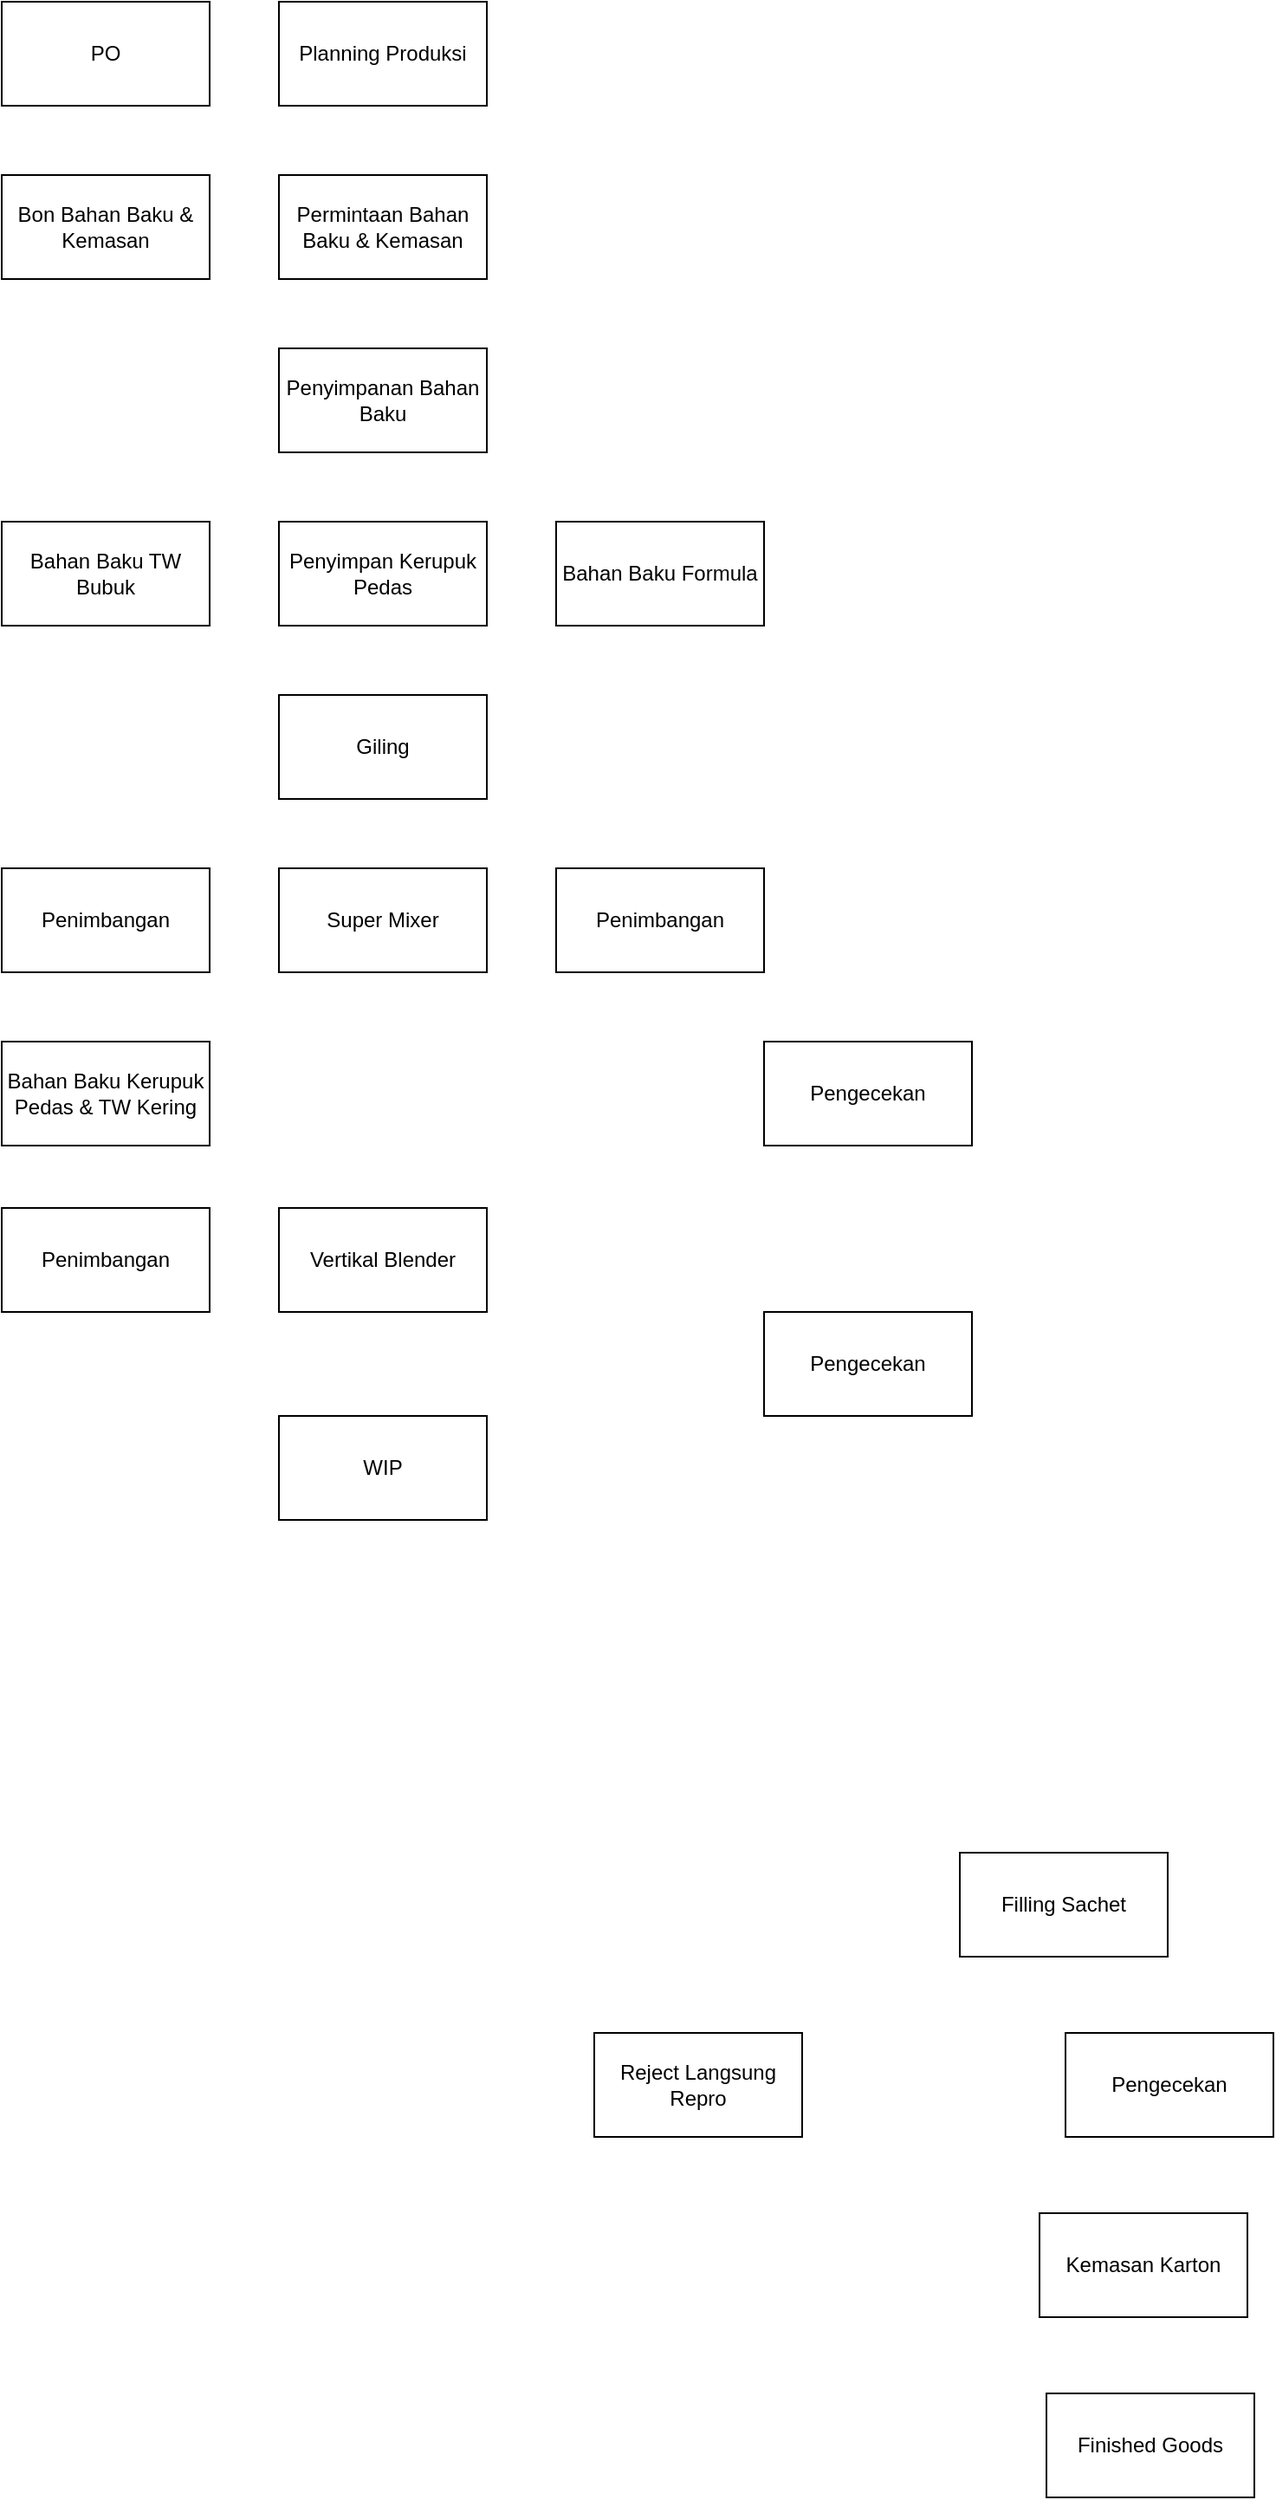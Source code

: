 <mxfile version="26.2.9">
  <diagram name="Page-1" id="bt4QDhNX_TtffqYrr3hO">
    <mxGraphModel dx="1252" dy="851" grid="1" gridSize="10" guides="1" tooltips="1" connect="1" arrows="1" fold="1" page="1" pageScale="1" pageWidth="850" pageHeight="1100" math="0" shadow="0">
      <root>
        <mxCell id="0" />
        <mxCell id="1" parent="0" />
        <mxCell id="IkFLGEWr05f8KtHXAprC-1" value="PO" style="whiteSpace=wrap;strokeWidth=1;" vertex="1" parent="1">
          <mxGeometry x="40" y="40" width="120" height="60" as="geometry" />
        </mxCell>
        <mxCell id="IkFLGEWr05f8KtHXAprC-2" value="Planning Produksi" style="whiteSpace=wrap;strokeWidth=1;" vertex="1" parent="1">
          <mxGeometry x="200" y="40" width="120" height="60" as="geometry" />
        </mxCell>
        <mxCell id="IkFLGEWr05f8KtHXAprC-3" value="Permintaan Bahan Baku &amp; Kemasan" style="whiteSpace=wrap;strokeWidth=1;" vertex="1" parent="1">
          <mxGeometry x="200" y="140" width="120" height="60" as="geometry" />
        </mxCell>
        <mxCell id="IkFLGEWr05f8KtHXAprC-4" value="Bon Bahan Baku &amp; Kemasan" style="whiteSpace=wrap;strokeWidth=1;" vertex="1" parent="1">
          <mxGeometry x="40" y="140" width="120" height="60" as="geometry" />
        </mxCell>
        <mxCell id="IkFLGEWr05f8KtHXAprC-5" value="Penyimpanan Bahan Baku" style="whiteSpace=wrap;strokeWidth=1;" vertex="1" parent="1">
          <mxGeometry x="200" y="240" width="120" height="60" as="geometry" />
        </mxCell>
        <mxCell id="IkFLGEWr05f8KtHXAprC-6" value="Bahan Baku TW Bubuk" style="whiteSpace=wrap;strokeWidth=1;" vertex="1" parent="1">
          <mxGeometry x="40" y="340" width="120" height="60" as="geometry" />
        </mxCell>
        <mxCell id="IkFLGEWr05f8KtHXAprC-7" value="Penyimpan Kerupuk Pedas" style="whiteSpace=wrap;strokeWidth=1;" vertex="1" parent="1">
          <mxGeometry x="200" y="340" width="120" height="60" as="geometry" />
        </mxCell>
        <mxCell id="IkFLGEWr05f8KtHXAprC-8" value="Bahan Baku Formula" style="whiteSpace=wrap;strokeWidth=1;" vertex="1" parent="1">
          <mxGeometry x="360" y="340" width="120" height="60" as="geometry" />
        </mxCell>
        <mxCell id="IkFLGEWr05f8KtHXAprC-9" value="Giling" style="whiteSpace=wrap;strokeWidth=1;" vertex="1" parent="1">
          <mxGeometry x="200" y="440" width="120" height="60" as="geometry" />
        </mxCell>
        <mxCell id="IkFLGEWr05f8KtHXAprC-10" value="Penimbangan" style="whiteSpace=wrap;strokeWidth=1;" vertex="1" parent="1">
          <mxGeometry x="360" y="540" width="120" height="60" as="geometry" />
        </mxCell>
        <mxCell id="IkFLGEWr05f8KtHXAprC-11" value="Super Mixer" style="whiteSpace=wrap;strokeWidth=1;" vertex="1" parent="1">
          <mxGeometry x="200" y="540" width="120" height="60" as="geometry" />
        </mxCell>
        <mxCell id="IkFLGEWr05f8KtHXAprC-12" value="Penimbangan" style="whiteSpace=wrap;strokeWidth=1;" vertex="1" parent="1">
          <mxGeometry x="40" y="540" width="120" height="60" as="geometry" />
        </mxCell>
        <mxCell id="IkFLGEWr05f8KtHXAprC-13" value="Bahan Baku Kerupuk Pedas &amp; TW Kering" style="whiteSpace=wrap;strokeWidth=1;" vertex="1" parent="1">
          <mxGeometry x="40" y="640" width="120" height="60" as="geometry" />
        </mxCell>
        <mxCell id="IkFLGEWr05f8KtHXAprC-14" value="Penimbangan" style="whiteSpace=wrap;strokeWidth=1;" vertex="1" parent="1">
          <mxGeometry x="40" y="736" width="120" height="60" as="geometry" />
        </mxCell>
        <mxCell id="IkFLGEWr05f8KtHXAprC-15" value="Vertikal Blender" style="whiteSpace=wrap;strokeWidth=1;" vertex="1" parent="1">
          <mxGeometry x="200" y="736" width="120" height="60" as="geometry" />
        </mxCell>
        <mxCell id="IkFLGEWr05f8KtHXAprC-16" value="Pengecekan" style="whiteSpace=wrap;strokeWidth=1;" vertex="1" parent="1">
          <mxGeometry x="480" y="640" width="120" height="60" as="geometry" />
        </mxCell>
        <mxCell id="IkFLGEWr05f8KtHXAprC-17" value="Pengecekan" style="whiteSpace=wrap;strokeWidth=1;" vertex="1" parent="1">
          <mxGeometry x="480" y="796" width="120" height="60" as="geometry" />
        </mxCell>
        <mxCell id="IkFLGEWr05f8KtHXAprC-18" value="WIP" style="whiteSpace=wrap;strokeWidth=1;" vertex="1" parent="1">
          <mxGeometry x="200" y="856" width="120" height="60" as="geometry" />
        </mxCell>
        <mxCell id="IkFLGEWr05f8KtHXAprC-19" value="Filling Sachet" style="whiteSpace=wrap;strokeWidth=1;" vertex="1" parent="1">
          <mxGeometry x="593" y="1108" width="120" height="60" as="geometry" />
        </mxCell>
        <mxCell id="IkFLGEWr05f8KtHXAprC-20" value="Reject Langsung Repro" style="whiteSpace=wrap;strokeWidth=1;" vertex="1" parent="1">
          <mxGeometry x="382" y="1212" width="120" height="60" as="geometry" />
        </mxCell>
        <mxCell id="IkFLGEWr05f8KtHXAprC-21" value="Pengecekan" style="whiteSpace=wrap;strokeWidth=1;" vertex="1" parent="1">
          <mxGeometry x="654" y="1212" width="120" height="60" as="geometry" />
        </mxCell>
        <mxCell id="IkFLGEWr05f8KtHXAprC-22" value="Kemasan Karton" style="whiteSpace=wrap;strokeWidth=1;" vertex="1" parent="1">
          <mxGeometry x="639" y="1316" width="120" height="60" as="geometry" />
        </mxCell>
        <mxCell id="IkFLGEWr05f8KtHXAprC-23" value="Finished Goods" style="whiteSpace=wrap;strokeWidth=1;" vertex="1" parent="1">
          <mxGeometry x="643" y="1420" width="120" height="60" as="geometry" />
        </mxCell>
      </root>
    </mxGraphModel>
  </diagram>
</mxfile>
